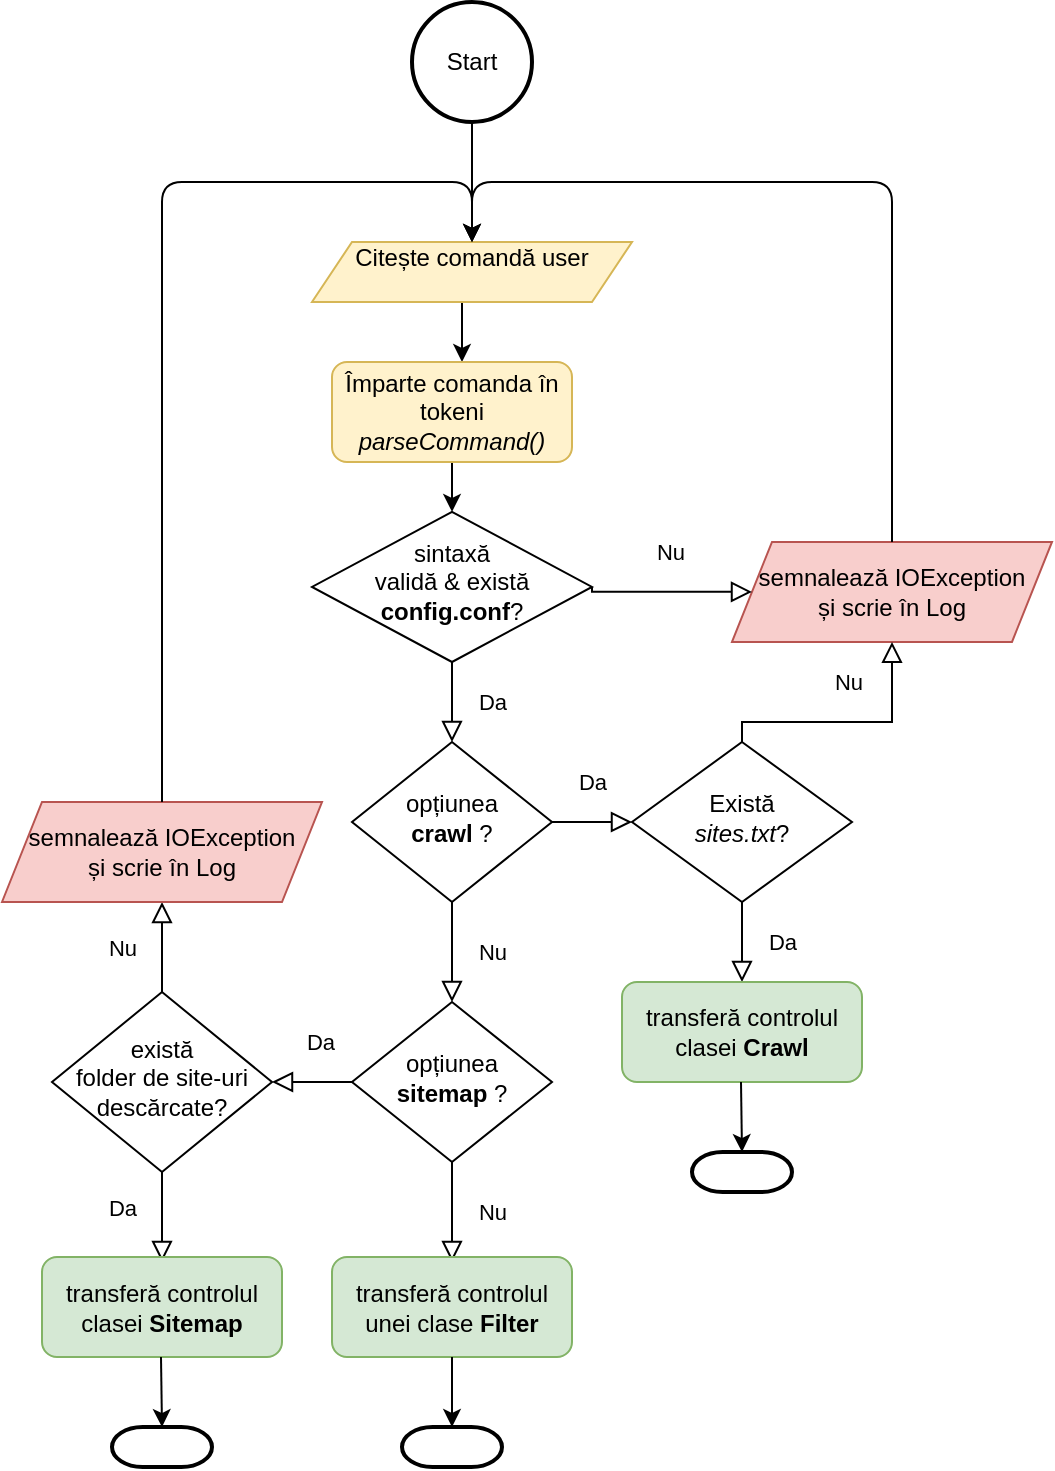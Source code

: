 <mxfile version="13.10.4" type="device"><diagram id="C5RBs43oDa-KdzZeNtuy" name="Page-1"><mxGraphModel dx="2557" dy="2127" grid="1" gridSize="10" guides="1" tooltips="1" connect="1" arrows="1" fold="1" page="1" pageScale="1" pageWidth="827" pageHeight="1169" math="0" shadow="0"><root><mxCell id="WIyWlLk6GJQsqaUBKTNV-0"/><mxCell id="WIyWlLk6GJQsqaUBKTNV-1" parent="WIyWlLk6GJQsqaUBKTNV-0"/><mxCell id="1IH_Q-YcOmcL9ZAayWZF-2" value="" style="edgeStyle=orthogonalEdgeStyle;rounded=0;orthogonalLoop=1;jettySize=auto;html=1;exitX=0.5;exitY=1;exitDx=0;exitDy=0;" edge="1" parent="WIyWlLk6GJQsqaUBKTNV-1"><mxGeometry relative="1" as="geometry"><mxPoint x="225" y="-60" as="sourcePoint"/><mxPoint x="225" y="-30" as="targetPoint"/></mxGeometry></mxCell><mxCell id="1IH_Q-YcOmcL9ZAayWZF-8" value="" style="endArrow=classic;html=1;exitX=0.5;exitY=1;exitDx=0;exitDy=0;entryX=0.5;entryY=0;entryDx=0;entryDy=0;" edge="1" parent="WIyWlLk6GJQsqaUBKTNV-1" source="1IH_Q-YcOmcL9ZAayWZF-24" target="1IH_Q-YcOmcL9ZAayWZF-53"><mxGeometry width="50" height="50" relative="1" as="geometry"><mxPoint x="225" y="20" as="sourcePoint"/><mxPoint x="210" y="50" as="targetPoint"/></mxGeometry></mxCell><mxCell id="1IH_Q-YcOmcL9ZAayWZF-9" value="&lt;div&gt;Există &lt;br&gt;&lt;/div&gt;&lt;div&gt;&lt;i&gt;sites.txt&lt;/i&gt;?&lt;br&gt;&lt;/div&gt;" style="rhombus;whiteSpace=wrap;html=1;shadow=0;fontFamily=Helvetica;fontSize=12;align=center;strokeWidth=1;spacing=6;spacingTop=-4;" vertex="1" parent="WIyWlLk6GJQsqaUBKTNV-1"><mxGeometry x="310" y="160" width="110" height="80" as="geometry"/></mxCell><mxCell id="1IH_Q-YcOmcL9ZAayWZF-10" value="&lt;div&gt;opțiunea&lt;br&gt;&lt;/div&gt;&lt;div&gt;&lt;b&gt;crawl &lt;/b&gt;?&lt;br&gt;&lt;/div&gt;" style="rhombus;whiteSpace=wrap;html=1;shadow=0;fontFamily=Helvetica;fontSize=12;align=center;strokeWidth=1;spacing=6;spacingTop=-4;" vertex="1" parent="WIyWlLk6GJQsqaUBKTNV-1"><mxGeometry x="170" y="160" width="100" height="80" as="geometry"/></mxCell><mxCell id="1IH_Q-YcOmcL9ZAayWZF-13" value="Da" style="edgeStyle=orthogonalEdgeStyle;rounded=0;html=1;jettySize=auto;orthogonalLoop=1;fontSize=11;endArrow=block;endFill=0;endSize=8;strokeWidth=1;shadow=0;labelBackgroundColor=none;exitX=1;exitY=0.5;exitDx=0;exitDy=0;entryX=0;entryY=0.5;entryDx=0;entryDy=0;" edge="1" parent="WIyWlLk6GJQsqaUBKTNV-1" source="1IH_Q-YcOmcL9ZAayWZF-10" target="1IH_Q-YcOmcL9ZAayWZF-9"><mxGeometry x="0.0" y="20" relative="1" as="geometry"><mxPoint as="offset"/><mxPoint x="580" y="270" as="sourcePoint"/><mxPoint x="630" y="270" as="targetPoint"/><Array as="points"><mxPoint x="290" y="200"/><mxPoint x="290" y="200"/></Array></mxGeometry></mxCell><mxCell id="1IH_Q-YcOmcL9ZAayWZF-18" value="&#xA;Citește comandă user&#xA;&#xA;" style="shape=parallelogram;perimeter=parallelogramPerimeter;whiteSpace=wrap;html=1;fixedSize=1;fillColor=#fff2cc;strokeColor=#d6b656;" vertex="1" parent="WIyWlLk6GJQsqaUBKTNV-1"><mxGeometry x="150" y="-90" width="160" height="30" as="geometry"/></mxCell><mxCell id="1IH_Q-YcOmcL9ZAayWZF-20" value="Da" style="edgeStyle=orthogonalEdgeStyle;rounded=0;html=1;jettySize=auto;orthogonalLoop=1;fontSize=11;endArrow=block;endFill=0;endSize=8;strokeWidth=1;shadow=0;labelBackgroundColor=none;exitX=0.5;exitY=1;exitDx=0;exitDy=0;entryX=0.5;entryY=0;entryDx=0;entryDy=0;" edge="1" parent="WIyWlLk6GJQsqaUBKTNV-1" source="1IH_Q-YcOmcL9ZAayWZF-9" target="1IH_Q-YcOmcL9ZAayWZF-26"><mxGeometry x="0.0" y="20" relative="1" as="geometry"><mxPoint as="offset"/><mxPoint x="420" y="199.5" as="sourcePoint"/><mxPoint x="460" y="199.5" as="targetPoint"/><Array as="points"/></mxGeometry></mxCell><mxCell id="1IH_Q-YcOmcL9ZAayWZF-23" value="Nu" style="edgeStyle=orthogonalEdgeStyle;rounded=0;html=1;jettySize=auto;orthogonalLoop=1;fontSize=11;endArrow=block;endFill=0;endSize=8;strokeWidth=1;shadow=0;labelBackgroundColor=none;exitX=0.5;exitY=1;exitDx=0;exitDy=0;" edge="1" parent="WIyWlLk6GJQsqaUBKTNV-1" source="1IH_Q-YcOmcL9ZAayWZF-10"><mxGeometry x="0.0" y="20" relative="1" as="geometry"><mxPoint as="offset"/><mxPoint x="210" y="290" as="sourcePoint"/><mxPoint x="220" y="290" as="targetPoint"/><Array as="points"><mxPoint x="220" y="290"/></Array></mxGeometry></mxCell><mxCell id="1IH_Q-YcOmcL9ZAayWZF-24" value="Împarte comanda în tokeni &lt;i&gt;parseCommand()&lt;/i&gt;" style="rounded=1;whiteSpace=wrap;html=1;fontSize=12;glass=0;strokeWidth=1;shadow=0;fillColor=#fff2cc;strokeColor=#d6b656;" vertex="1" parent="WIyWlLk6GJQsqaUBKTNV-1"><mxGeometry x="160" y="-30" width="120" height="50" as="geometry"/></mxCell><mxCell id="1IH_Q-YcOmcL9ZAayWZF-26" value="&lt;div&gt;transferă controlul&lt;/div&gt;&lt;div&gt;clasei &lt;b&gt;Crawl&lt;/b&gt;&lt;br&gt;&lt;/div&gt;" style="rounded=1;whiteSpace=wrap;html=1;fontSize=12;glass=0;strokeWidth=1;shadow=0;fillColor=#d5e8d4;strokeColor=#82b366;" vertex="1" parent="WIyWlLk6GJQsqaUBKTNV-1"><mxGeometry x="305" y="280" width="120" height="50" as="geometry"/></mxCell><mxCell id="1IH_Q-YcOmcL9ZAayWZF-28" value="&lt;div&gt;semnalează IOException &lt;br&gt;&lt;/div&gt;&lt;div&gt;și scrie în Log&lt;/div&gt;" style="shape=parallelogram;perimeter=parallelogramPerimeter;whiteSpace=wrap;html=1;fixedSize=1;fillColor=#f8cecc;strokeColor=#b85450;" vertex="1" parent="WIyWlLk6GJQsqaUBKTNV-1"><mxGeometry x="360" y="59.94" width="160" height="50" as="geometry"/></mxCell><mxCell id="1IH_Q-YcOmcL9ZAayWZF-29" value="" style="endArrow=classic;html=1;exitX=0.5;exitY=0;exitDx=0;exitDy=0;entryX=0.5;entryY=0;entryDx=0;entryDy=0;" edge="1" parent="WIyWlLk6GJQsqaUBKTNV-1" source="1IH_Q-YcOmcL9ZAayWZF-28" target="1IH_Q-YcOmcL9ZAayWZF-18"><mxGeometry width="50" height="50" relative="1" as="geometry"><mxPoint x="430" y="370" as="sourcePoint"/><mxPoint x="480" y="320" as="targetPoint"/><Array as="points"><mxPoint x="440" y="40"/><mxPoint x="440"/><mxPoint x="440" y="-50"/><mxPoint x="440" y="-120"/><mxPoint x="230" y="-120"/></Array></mxGeometry></mxCell><mxCell id="1IH_Q-YcOmcL9ZAayWZF-30" value="" style="strokeWidth=2;html=1;shape=mxgraph.flowchart.terminator;whiteSpace=wrap;" vertex="1" parent="WIyWlLk6GJQsqaUBKTNV-1"><mxGeometry x="340" y="365" width="50" height="20" as="geometry"/></mxCell><mxCell id="1IH_Q-YcOmcL9ZAayWZF-31" value="" style="endArrow=classic;html=1;exitX=0.5;exitY=1;exitDx=0;exitDy=0;entryX=0.5;entryY=0;entryDx=0;entryDy=0;entryPerimeter=0;" edge="1" parent="WIyWlLk6GJQsqaUBKTNV-1" target="1IH_Q-YcOmcL9ZAayWZF-30"><mxGeometry width="50" height="50" relative="1" as="geometry"><mxPoint x="364.5" y="330" as="sourcePoint"/><mxPoint x="365" y="360" as="targetPoint"/></mxGeometry></mxCell><mxCell id="1IH_Q-YcOmcL9ZAayWZF-36" value="&lt;div&gt;opțiunea&lt;/div&gt;&lt;div&gt;&lt;b&gt;sitemap &lt;/b&gt;?&lt;br&gt;&lt;/div&gt;" style="rhombus;whiteSpace=wrap;html=1;shadow=0;fontFamily=Helvetica;fontSize=12;align=center;strokeWidth=1;spacing=6;spacingTop=-4;" vertex="1" parent="WIyWlLk6GJQsqaUBKTNV-1"><mxGeometry x="170" y="290" width="100" height="80" as="geometry"/></mxCell><mxCell id="1IH_Q-YcOmcL9ZAayWZF-38" value="Nu" style="edgeStyle=orthogonalEdgeStyle;rounded=0;html=1;jettySize=auto;orthogonalLoop=1;fontSize=11;endArrow=block;endFill=0;endSize=8;strokeWidth=1;shadow=0;labelBackgroundColor=none;exitX=0.5;exitY=1;exitDx=0;exitDy=0;" edge="1" source="1IH_Q-YcOmcL9ZAayWZF-36" parent="WIyWlLk6GJQsqaUBKTNV-1"><mxGeometry x="0.0" y="20" relative="1" as="geometry"><mxPoint as="offset"/><mxPoint x="210" y="420" as="sourcePoint"/><mxPoint x="220" y="420" as="targetPoint"/><Array as="points"><mxPoint x="220" y="420"/></Array></mxGeometry></mxCell><mxCell id="1IH_Q-YcOmcL9ZAayWZF-39" value="Da" style="edgeStyle=orthogonalEdgeStyle;rounded=0;html=1;jettySize=auto;orthogonalLoop=1;fontSize=11;endArrow=block;endFill=0;endSize=8;strokeWidth=1;shadow=0;labelBackgroundColor=none;exitX=0;exitY=0.5;exitDx=0;exitDy=0;entryX=1;entryY=0.5;entryDx=0;entryDy=0;" edge="1" parent="WIyWlLk6GJQsqaUBKTNV-1" source="1IH_Q-YcOmcL9ZAayWZF-36" target="1IH_Q-YcOmcL9ZAayWZF-44"><mxGeometry x="-0.2" y="-20" relative="1" as="geometry"><mxPoint as="offset"/><mxPoint x="140" y="360" as="sourcePoint"/><mxPoint x="120" y="330" as="targetPoint"/><Array as="points"/></mxGeometry></mxCell><mxCell id="1IH_Q-YcOmcL9ZAayWZF-44" value="&lt;div&gt;există&lt;/div&gt;&lt;div&gt;folder de site-uri descărcate?&lt;br&gt;&lt;/div&gt;" style="rhombus;whiteSpace=wrap;html=1;shadow=0;fontFamily=Helvetica;fontSize=12;align=center;strokeWidth=1;spacing=6;spacingTop=-4;" vertex="1" parent="WIyWlLk6GJQsqaUBKTNV-1"><mxGeometry x="20" y="285" width="110" height="90" as="geometry"/></mxCell><mxCell id="1IH_Q-YcOmcL9ZAayWZF-45" value="Nu" style="edgeStyle=orthogonalEdgeStyle;rounded=0;html=1;jettySize=auto;orthogonalLoop=1;fontSize=11;endArrow=block;endFill=0;endSize=8;strokeWidth=1;shadow=0;labelBackgroundColor=none;exitX=0.5;exitY=0;exitDx=0;exitDy=0;entryX=0.5;entryY=1;entryDx=0;entryDy=0;" edge="1" source="1IH_Q-YcOmcL9ZAayWZF-44" parent="WIyWlLk6GJQsqaUBKTNV-1" target="1IH_Q-YcOmcL9ZAayWZF-58"><mxGeometry x="0.0" y="20" relative="1" as="geometry"><mxPoint as="offset"/><mxPoint x="60" y="420" as="sourcePoint"/><mxPoint x="70" y="420" as="targetPoint"/><Array as="points"><mxPoint x="75" y="260"/><mxPoint x="75" y="260"/></Array></mxGeometry></mxCell><mxCell id="1IH_Q-YcOmcL9ZAayWZF-52" value="Nu" style="edgeStyle=orthogonalEdgeStyle;rounded=0;html=1;jettySize=auto;orthogonalLoop=1;fontSize=11;endArrow=block;endFill=0;endSize=8;strokeWidth=1;shadow=0;labelBackgroundColor=none;exitX=1;exitY=0.5;exitDx=0;exitDy=0;entryX=0;entryY=0.5;entryDx=0;entryDy=0;" edge="1" source="1IH_Q-YcOmcL9ZAayWZF-53" parent="WIyWlLk6GJQsqaUBKTNV-1" target="1IH_Q-YcOmcL9ZAayWZF-28"><mxGeometry x="0.0" y="20" relative="1" as="geometry"><mxPoint as="offset"/><mxPoint x="580" y="154.94" as="sourcePoint"/><mxPoint x="330" y="-80" as="targetPoint"/><Array as="points"><mxPoint x="290" y="85"/></Array></mxGeometry></mxCell><mxCell id="1IH_Q-YcOmcL9ZAayWZF-53" value="&lt;div&gt;sintaxă&lt;/div&gt;&lt;div&gt;validă &amp;amp; există &lt;b&gt;config.conf&lt;/b&gt;?&lt;/div&gt;" style="rhombus;whiteSpace=wrap;html=1;shadow=0;fontFamily=Helvetica;fontSize=12;align=center;strokeWidth=1;spacing=6;spacingTop=-4;" vertex="1" parent="WIyWlLk6GJQsqaUBKTNV-1"><mxGeometry x="150" y="44.94" width="140" height="75.06" as="geometry"/></mxCell><mxCell id="1IH_Q-YcOmcL9ZAayWZF-54" value="Da" style="edgeStyle=orthogonalEdgeStyle;rounded=0;html=1;jettySize=auto;orthogonalLoop=1;fontSize=11;endArrow=block;endFill=0;endSize=8;strokeWidth=1;shadow=0;labelBackgroundColor=none;exitX=0.5;exitY=1;exitDx=0;exitDy=0;entryX=0.5;entryY=0;entryDx=0;entryDy=0;" edge="1" source="1IH_Q-YcOmcL9ZAayWZF-53" parent="WIyWlLk6GJQsqaUBKTNV-1" target="1IH_Q-YcOmcL9ZAayWZF-10"><mxGeometry x="0.0" y="20" relative="1" as="geometry"><mxPoint as="offset"/><mxPoint x="210" y="174.94" as="sourcePoint"/><mxPoint x="140" y="150" as="targetPoint"/><Array as="points"/></mxGeometry></mxCell><mxCell id="1IH_Q-YcOmcL9ZAayWZF-57" value="Nu" style="edgeStyle=orthogonalEdgeStyle;rounded=0;html=1;jettySize=auto;orthogonalLoop=1;fontSize=11;endArrow=block;endFill=0;endSize=8;strokeWidth=1;shadow=0;labelBackgroundColor=none;exitX=0.5;exitY=0;exitDx=0;exitDy=0;entryX=0.5;entryY=1;entryDx=0;entryDy=0;" edge="1" parent="WIyWlLk6GJQsqaUBKTNV-1" source="1IH_Q-YcOmcL9ZAayWZF-9" target="1IH_Q-YcOmcL9ZAayWZF-28"><mxGeometry x="0.0" y="20" relative="1" as="geometry"><mxPoint as="offset"/><mxPoint x="364.5" y="240" as="sourcePoint"/><mxPoint x="364.5" y="290" as="targetPoint"/><Array as="points"><mxPoint x="365" y="150"/><mxPoint x="440" y="150"/></Array></mxGeometry></mxCell><mxCell id="1IH_Q-YcOmcL9ZAayWZF-58" value="&lt;div&gt;semnalează IOException &lt;br&gt;&lt;/div&gt;&lt;div&gt;și scrie în Log&lt;/div&gt;" style="shape=parallelogram;perimeter=parallelogramPerimeter;whiteSpace=wrap;html=1;fixedSize=1;fillColor=#f8cecc;strokeColor=#b85450;" vertex="1" parent="WIyWlLk6GJQsqaUBKTNV-1"><mxGeometry x="-5" y="190" width="160" height="50" as="geometry"/></mxCell><mxCell id="1IH_Q-YcOmcL9ZAayWZF-62" value="" style="endArrow=classic;html=1;exitX=0.5;exitY=0;exitDx=0;exitDy=0;entryX=0.5;entryY=0;entryDx=0;entryDy=0;" edge="1" parent="WIyWlLk6GJQsqaUBKTNV-1" source="1IH_Q-YcOmcL9ZAayWZF-58" target="1IH_Q-YcOmcL9ZAayWZF-18"><mxGeometry width="50" height="50" relative="1" as="geometry"><mxPoint x="140" y="130" as="sourcePoint"/><mxPoint x="190" y="80" as="targetPoint"/><Array as="points"><mxPoint x="75" y="-120"/><mxPoint x="230" y="-120"/></Array></mxGeometry></mxCell><mxCell id="1IH_Q-YcOmcL9ZAayWZF-63" value="Da" style="edgeStyle=orthogonalEdgeStyle;rounded=0;html=1;jettySize=auto;orthogonalLoop=1;fontSize=11;endArrow=block;endFill=0;endSize=8;strokeWidth=1;shadow=0;labelBackgroundColor=none;exitX=0.5;exitY=1;exitDx=0;exitDy=0;" edge="1" parent="WIyWlLk6GJQsqaUBKTNV-1" source="1IH_Q-YcOmcL9ZAayWZF-44"><mxGeometry x="-0.2" y="-20" relative="1" as="geometry"><mxPoint as="offset"/><mxPoint x="30.0" y="340" as="sourcePoint"/><mxPoint x="75" y="420" as="targetPoint"/><Array as="points"><mxPoint x="75" y="390"/><mxPoint x="75" y="390"/></Array></mxGeometry></mxCell><mxCell id="1IH_Q-YcOmcL9ZAayWZF-65" value="&lt;div&gt;transferă controlul&lt;/div&gt;&lt;div&gt;clasei &lt;b&gt;Sitemap&lt;/b&gt;&lt;br&gt;&lt;/div&gt;" style="rounded=1;whiteSpace=wrap;html=1;fontSize=12;glass=0;strokeWidth=1;shadow=0;fillColor=#d5e8d4;strokeColor=#82b366;" vertex="1" parent="WIyWlLk6GJQsqaUBKTNV-1"><mxGeometry x="15" y="417.5" width="120" height="50" as="geometry"/></mxCell><mxCell id="1IH_Q-YcOmcL9ZAayWZF-66" value="" style="strokeWidth=2;html=1;shape=mxgraph.flowchart.terminator;whiteSpace=wrap;" vertex="1" parent="WIyWlLk6GJQsqaUBKTNV-1"><mxGeometry x="50" y="502.5" width="50" height="20" as="geometry"/></mxCell><mxCell id="1IH_Q-YcOmcL9ZAayWZF-67" value="" style="endArrow=classic;html=1;exitX=0.5;exitY=1;exitDx=0;exitDy=0;entryX=0.5;entryY=0;entryDx=0;entryDy=0;entryPerimeter=0;" edge="1" target="1IH_Q-YcOmcL9ZAayWZF-66" parent="WIyWlLk6GJQsqaUBKTNV-1"><mxGeometry width="50" height="50" relative="1" as="geometry"><mxPoint x="74.5" y="467.5" as="sourcePoint"/><mxPoint x="75" y="497.5" as="targetPoint"/></mxGeometry></mxCell><mxCell id="1IH_Q-YcOmcL9ZAayWZF-68" value="Start" style="strokeWidth=2;html=1;shape=mxgraph.flowchart.start_2;whiteSpace=wrap;" vertex="1" parent="WIyWlLk6GJQsqaUBKTNV-1"><mxGeometry x="200" y="-210" width="60" height="60" as="geometry"/></mxCell><mxCell id="1IH_Q-YcOmcL9ZAayWZF-69" value="" style="endArrow=classic;html=1;entryX=0.5;entryY=0;entryDx=0;entryDy=0;" edge="1" parent="WIyWlLk6GJQsqaUBKTNV-1" source="1IH_Q-YcOmcL9ZAayWZF-68" target="1IH_Q-YcOmcL9ZAayWZF-18"><mxGeometry width="50" height="50" relative="1" as="geometry"><mxPoint x="140" y="-80" as="sourcePoint"/><mxPoint x="220" y="-90" as="targetPoint"/></mxGeometry></mxCell><mxCell id="1IH_Q-YcOmcL9ZAayWZF-70" value="&lt;div&gt;transferă controlul&lt;/div&gt;&lt;div&gt;unei clase &lt;b&gt;Filter&lt;/b&gt;&lt;br&gt;&lt;/div&gt;" style="rounded=1;whiteSpace=wrap;html=1;fontSize=12;glass=0;strokeWidth=1;shadow=0;fillColor=#d5e8d4;strokeColor=#82b366;" vertex="1" parent="WIyWlLk6GJQsqaUBKTNV-1"><mxGeometry x="160" y="417.5" width="120" height="50" as="geometry"/></mxCell><mxCell id="1IH_Q-YcOmcL9ZAayWZF-72" value="" style="strokeWidth=2;html=1;shape=mxgraph.flowchart.terminator;whiteSpace=wrap;" vertex="1" parent="WIyWlLk6GJQsqaUBKTNV-1"><mxGeometry x="195" y="502.5" width="50" height="20" as="geometry"/></mxCell><mxCell id="1IH_Q-YcOmcL9ZAayWZF-75" value="" style="endArrow=classic;html=1;entryX=0.5;entryY=0;entryDx=0;entryDy=0;entryPerimeter=0;exitX=0.5;exitY=1;exitDx=0;exitDy=0;" edge="1" parent="WIyWlLk6GJQsqaUBKTNV-1" source="1IH_Q-YcOmcL9ZAayWZF-70" target="1IH_Q-YcOmcL9ZAayWZF-72"><mxGeometry width="50" height="50" relative="1" as="geometry"><mxPoint x="150" y="330" as="sourcePoint"/><mxPoint x="200" y="280" as="targetPoint"/></mxGeometry></mxCell></root></mxGraphModel></diagram></mxfile>